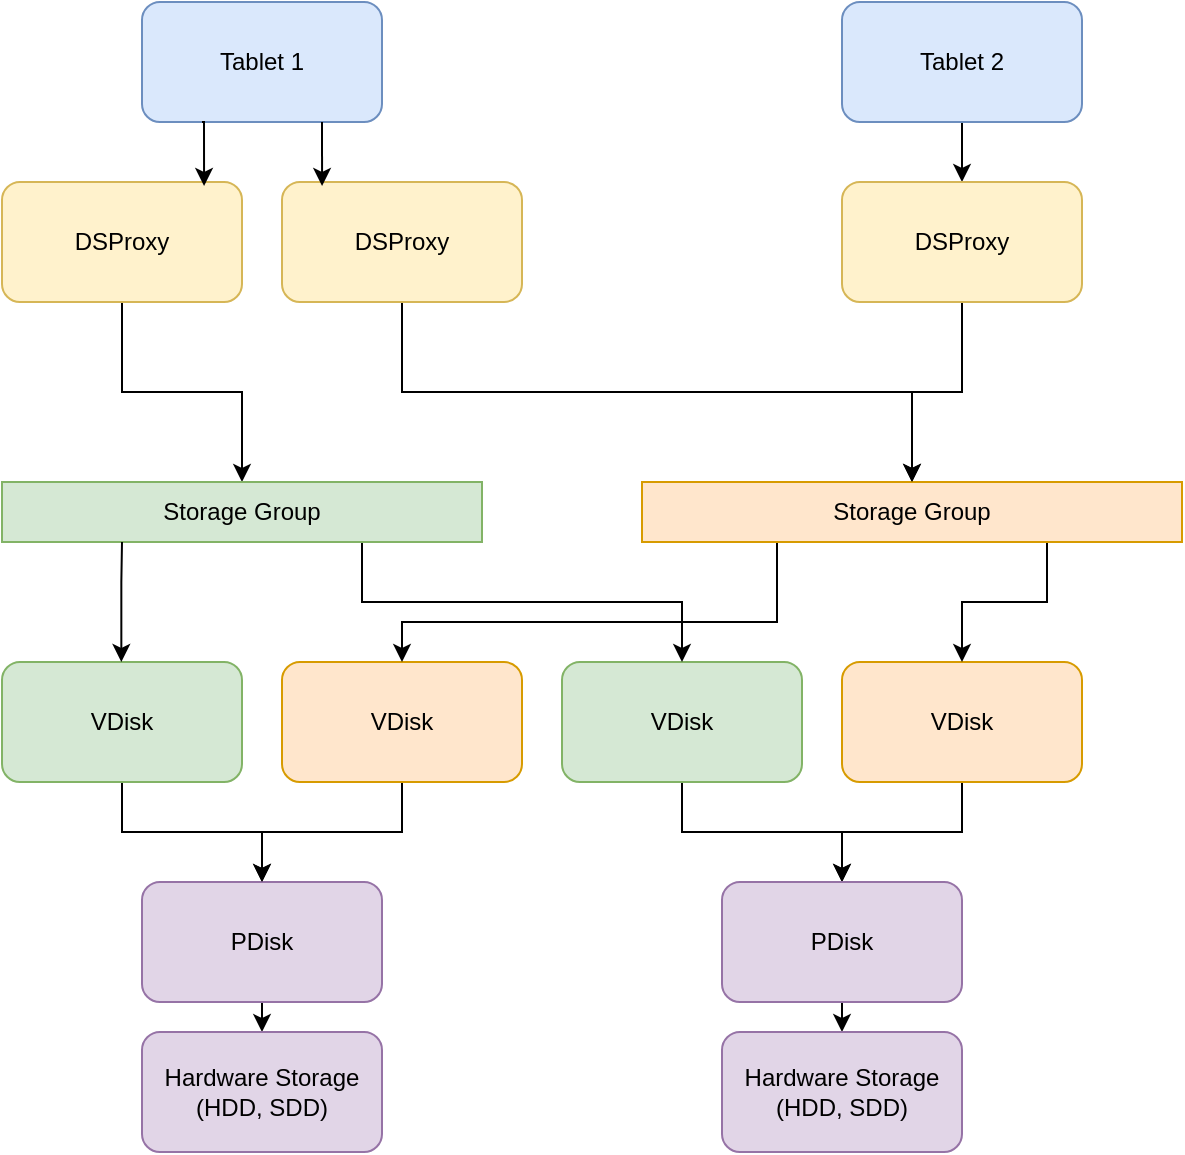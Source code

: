 <mxfile version="28.2.7">
  <diagram name="Страница — 1" id="J0uTW6giYVTPpnwpSZtR">
    <mxGraphModel dx="2066" dy="1062" grid="1" gridSize="10" guides="1" tooltips="1" connect="1" arrows="1" fold="1" page="1" pageScale="1" pageWidth="827" pageHeight="1169" math="0" shadow="0">
      <root>
        <mxCell id="0" />
        <mxCell id="1" parent="0" />
        <mxCell id="Pjcnsb4VpGuC-l-LkhOH-1" value="Tablet 1" style="rounded=1;whiteSpace=wrap;html=1;fillColor=#dae8fc;strokeColor=#6c8ebf;" vertex="1" parent="1">
          <mxGeometry x="190" y="170" width="120" height="60" as="geometry" />
        </mxCell>
        <mxCell id="Pjcnsb4VpGuC-l-LkhOH-2" style="edgeStyle=orthogonalEdgeStyle;rounded=0;orthogonalLoop=1;jettySize=auto;html=1;exitX=0.5;exitY=1;exitDx=0;exitDy=0;" edge="1" parent="1" source="Pjcnsb4VpGuC-l-LkhOH-3" target="Pjcnsb4VpGuC-l-LkhOH-22">
          <mxGeometry relative="1" as="geometry" />
        </mxCell>
        <mxCell id="Pjcnsb4VpGuC-l-LkhOH-3" value="DSProxy" style="rounded=1;whiteSpace=wrap;html=1;fillColor=#fff2cc;strokeColor=#d6b656;" vertex="1" parent="1">
          <mxGeometry x="120" y="260" width="120" height="60" as="geometry" />
        </mxCell>
        <mxCell id="Pjcnsb4VpGuC-l-LkhOH-4" style="edgeStyle=orthogonalEdgeStyle;rounded=0;orthogonalLoop=1;jettySize=auto;html=1;exitX=0.5;exitY=1;exitDx=0;exitDy=0;" edge="1" parent="1" source="Pjcnsb4VpGuC-l-LkhOH-5" target="Pjcnsb4VpGuC-l-LkhOH-23">
          <mxGeometry relative="1" as="geometry" />
        </mxCell>
        <mxCell id="Pjcnsb4VpGuC-l-LkhOH-5" value="DSProxy" style="rounded=1;whiteSpace=wrap;html=1;fillColor=#fff2cc;strokeColor=#d6b656;" vertex="1" parent="1">
          <mxGeometry x="260" y="260" width="120" height="60" as="geometry" />
        </mxCell>
        <mxCell id="Pjcnsb4VpGuC-l-LkhOH-6" style="edgeStyle=orthogonalEdgeStyle;rounded=0;orthogonalLoop=1;jettySize=auto;html=1;exitX=0.25;exitY=1;exitDx=0;exitDy=0;entryX=0.842;entryY=0.033;entryDx=0;entryDy=0;entryPerimeter=0;" edge="1" parent="1" source="Pjcnsb4VpGuC-l-LkhOH-1" target="Pjcnsb4VpGuC-l-LkhOH-3">
          <mxGeometry relative="1" as="geometry" />
        </mxCell>
        <mxCell id="Pjcnsb4VpGuC-l-LkhOH-7" style="edgeStyle=orthogonalEdgeStyle;rounded=0;orthogonalLoop=1;jettySize=auto;html=1;exitX=0.75;exitY=1;exitDx=0;exitDy=0;entryX=0.167;entryY=0.033;entryDx=0;entryDy=0;entryPerimeter=0;" edge="1" parent="1" source="Pjcnsb4VpGuC-l-LkhOH-1" target="Pjcnsb4VpGuC-l-LkhOH-5">
          <mxGeometry relative="1" as="geometry" />
        </mxCell>
        <mxCell id="Pjcnsb4VpGuC-l-LkhOH-38" style="edgeStyle=orthogonalEdgeStyle;rounded=0;orthogonalLoop=1;jettySize=auto;html=1;exitX=0.5;exitY=1;exitDx=0;exitDy=0;entryX=0.5;entryY=0;entryDx=0;entryDy=0;" edge="1" parent="1" source="Pjcnsb4VpGuC-l-LkhOH-9" target="Pjcnsb4VpGuC-l-LkhOH-11">
          <mxGeometry relative="1" as="geometry" />
        </mxCell>
        <mxCell id="Pjcnsb4VpGuC-l-LkhOH-9" value="VDisk" style="rounded=1;whiteSpace=wrap;html=1;fillColor=#d5e8d4;strokeColor=#82b366;" vertex="1" parent="1">
          <mxGeometry x="120" y="500" width="120" height="60" as="geometry" />
        </mxCell>
        <mxCell id="Pjcnsb4VpGuC-l-LkhOH-10" style="edgeStyle=orthogonalEdgeStyle;rounded=0;orthogonalLoop=1;jettySize=auto;html=1;exitX=0.5;exitY=1;exitDx=0;exitDy=0;entryX=0.5;entryY=0;entryDx=0;entryDy=0;" edge="1" parent="1" source="Pjcnsb4VpGuC-l-LkhOH-11" target="Pjcnsb4VpGuC-l-LkhOH-12">
          <mxGeometry relative="1" as="geometry" />
        </mxCell>
        <mxCell id="Pjcnsb4VpGuC-l-LkhOH-11" value="PDisk" style="rounded=1;whiteSpace=wrap;html=1;fillColor=#e1d5e7;strokeColor=#9673a6;" vertex="1" parent="1">
          <mxGeometry x="190" y="610" width="120" height="60" as="geometry" />
        </mxCell>
        <mxCell id="Pjcnsb4VpGuC-l-LkhOH-12" value="Hardware Storage (HDD, SDD)" style="rounded=1;whiteSpace=wrap;html=1;fillColor=#e1d5e7;strokeColor=#9673a6;" vertex="1" parent="1">
          <mxGeometry x="190" y="685" width="120" height="60" as="geometry" />
        </mxCell>
        <mxCell id="Pjcnsb4VpGuC-l-LkhOH-40" style="edgeStyle=orthogonalEdgeStyle;rounded=0;orthogonalLoop=1;jettySize=auto;html=1;exitX=0.5;exitY=1;exitDx=0;exitDy=0;entryX=0.5;entryY=0;entryDx=0;entryDy=0;" edge="1" parent="1" source="Pjcnsb4VpGuC-l-LkhOH-14" target="Pjcnsb4VpGuC-l-LkhOH-20">
          <mxGeometry relative="1" as="geometry" />
        </mxCell>
        <mxCell id="Pjcnsb4VpGuC-l-LkhOH-14" value="VDisk" style="rounded=1;whiteSpace=wrap;html=1;fillColor=#d5e8d4;strokeColor=#82b366;" vertex="1" parent="1">
          <mxGeometry x="400" y="500" width="120" height="60" as="geometry" />
        </mxCell>
        <mxCell id="Pjcnsb4VpGuC-l-LkhOH-39" style="edgeStyle=orthogonalEdgeStyle;rounded=0;orthogonalLoop=1;jettySize=auto;html=1;exitX=0.5;exitY=1;exitDx=0;exitDy=0;entryX=0.5;entryY=0;entryDx=0;entryDy=0;" edge="1" parent="1" source="Pjcnsb4VpGuC-l-LkhOH-16" target="Pjcnsb4VpGuC-l-LkhOH-11">
          <mxGeometry relative="1" as="geometry" />
        </mxCell>
        <mxCell id="Pjcnsb4VpGuC-l-LkhOH-16" value="VDisk" style="rounded=1;whiteSpace=wrap;html=1;fillColor=#ffe6cc;strokeColor=#d79b00;" vertex="1" parent="1">
          <mxGeometry x="260" y="500" width="120" height="60" as="geometry" />
        </mxCell>
        <mxCell id="Pjcnsb4VpGuC-l-LkhOH-41" style="edgeStyle=orthogonalEdgeStyle;rounded=0;orthogonalLoop=1;jettySize=auto;html=1;exitX=0.5;exitY=1;exitDx=0;exitDy=0;" edge="1" parent="1" source="Pjcnsb4VpGuC-l-LkhOH-18" target="Pjcnsb4VpGuC-l-LkhOH-20">
          <mxGeometry relative="1" as="geometry" />
        </mxCell>
        <mxCell id="Pjcnsb4VpGuC-l-LkhOH-18" value="VDisk" style="rounded=1;whiteSpace=wrap;html=1;fillColor=#ffe6cc;strokeColor=#d79b00;" vertex="1" parent="1">
          <mxGeometry x="540" y="500" width="120" height="60" as="geometry" />
        </mxCell>
        <mxCell id="Pjcnsb4VpGuC-l-LkhOH-19" style="edgeStyle=orthogonalEdgeStyle;rounded=0;orthogonalLoop=1;jettySize=auto;html=1;exitX=0.5;exitY=1;exitDx=0;exitDy=0;entryX=0.5;entryY=0;entryDx=0;entryDy=0;" edge="1" parent="1" source="Pjcnsb4VpGuC-l-LkhOH-20" target="Pjcnsb4VpGuC-l-LkhOH-21">
          <mxGeometry relative="1" as="geometry" />
        </mxCell>
        <mxCell id="Pjcnsb4VpGuC-l-LkhOH-20" value="PDisk" style="rounded=1;whiteSpace=wrap;html=1;fillColor=#e1d5e7;strokeColor=#9673a6;" vertex="1" parent="1">
          <mxGeometry x="480" y="610" width="120" height="60" as="geometry" />
        </mxCell>
        <mxCell id="Pjcnsb4VpGuC-l-LkhOH-21" value="Hardware Storage (HDD, SDD)" style="rounded=1;whiteSpace=wrap;html=1;fillColor=#e1d5e7;strokeColor=#9673a6;" vertex="1" parent="1">
          <mxGeometry x="480" y="685" width="120" height="60" as="geometry" />
        </mxCell>
        <mxCell id="Pjcnsb4VpGuC-l-LkhOH-34" style="edgeStyle=orthogonalEdgeStyle;rounded=0;orthogonalLoop=1;jettySize=auto;html=1;exitX=0.75;exitY=1;exitDx=0;exitDy=0;" edge="1" parent="1" source="Pjcnsb4VpGuC-l-LkhOH-22" target="Pjcnsb4VpGuC-l-LkhOH-14">
          <mxGeometry relative="1" as="geometry" />
        </mxCell>
        <mxCell id="Pjcnsb4VpGuC-l-LkhOH-22" value="Storage Group" style="rounded=0;whiteSpace=wrap;html=1;fillColor=#d5e8d4;strokeColor=#82b366;" vertex="1" parent="1">
          <mxGeometry x="120" y="410" width="240" height="30" as="geometry" />
        </mxCell>
        <mxCell id="Pjcnsb4VpGuC-l-LkhOH-35" style="edgeStyle=orthogonalEdgeStyle;rounded=0;orthogonalLoop=1;jettySize=auto;html=1;exitX=0.25;exitY=1;exitDx=0;exitDy=0;entryX=0.5;entryY=0;entryDx=0;entryDy=0;" edge="1" parent="1" source="Pjcnsb4VpGuC-l-LkhOH-23" target="Pjcnsb4VpGuC-l-LkhOH-16">
          <mxGeometry relative="1" as="geometry">
            <Array as="points">
              <mxPoint x="508" y="480" />
              <mxPoint x="320" y="480" />
            </Array>
          </mxGeometry>
        </mxCell>
        <mxCell id="Pjcnsb4VpGuC-l-LkhOH-37" style="edgeStyle=orthogonalEdgeStyle;rounded=0;orthogonalLoop=1;jettySize=auto;html=1;exitX=0.75;exitY=1;exitDx=0;exitDy=0;" edge="1" parent="1" source="Pjcnsb4VpGuC-l-LkhOH-23" target="Pjcnsb4VpGuC-l-LkhOH-18">
          <mxGeometry relative="1" as="geometry" />
        </mxCell>
        <mxCell id="Pjcnsb4VpGuC-l-LkhOH-23" value="Storage Group" style="rounded=0;whiteSpace=wrap;html=1;fillColor=#ffe6cc;strokeColor=#d79b00;" vertex="1" parent="1">
          <mxGeometry x="440" y="410" width="270" height="30" as="geometry" />
        </mxCell>
        <mxCell id="Pjcnsb4VpGuC-l-LkhOH-26" value="" style="endArrow=classic;html=1;rounded=0;exitX=0.25;exitY=1;exitDx=0;exitDy=0;" edge="1" parent="1" source="Pjcnsb4VpGuC-l-LkhOH-22">
          <mxGeometry width="50" height="50" relative="1" as="geometry">
            <mxPoint x="179.67" y="450" as="sourcePoint" />
            <mxPoint x="179.67" y="500" as="targetPoint" />
            <Array as="points">
              <mxPoint x="179.67" y="460" />
            </Array>
          </mxGeometry>
        </mxCell>
        <mxCell id="Pjcnsb4VpGuC-l-LkhOH-44" style="edgeStyle=orthogonalEdgeStyle;rounded=0;orthogonalLoop=1;jettySize=auto;html=1;exitX=0.5;exitY=1;exitDx=0;exitDy=0;entryX=0.5;entryY=0;entryDx=0;entryDy=0;" edge="1" parent="1" source="Pjcnsb4VpGuC-l-LkhOH-42" target="Pjcnsb4VpGuC-l-LkhOH-43">
          <mxGeometry relative="1" as="geometry" />
        </mxCell>
        <mxCell id="Pjcnsb4VpGuC-l-LkhOH-42" value="Tablet 2" style="rounded=1;whiteSpace=wrap;html=1;fillColor=#dae8fc;strokeColor=#6c8ebf;" vertex="1" parent="1">
          <mxGeometry x="540" y="170" width="120" height="60" as="geometry" />
        </mxCell>
        <mxCell id="Pjcnsb4VpGuC-l-LkhOH-45" style="edgeStyle=orthogonalEdgeStyle;rounded=0;orthogonalLoop=1;jettySize=auto;html=1;exitX=0.5;exitY=1;exitDx=0;exitDy=0;" edge="1" parent="1" source="Pjcnsb4VpGuC-l-LkhOH-43" target="Pjcnsb4VpGuC-l-LkhOH-23">
          <mxGeometry relative="1" as="geometry" />
        </mxCell>
        <mxCell id="Pjcnsb4VpGuC-l-LkhOH-43" value="DSProxy" style="rounded=1;whiteSpace=wrap;html=1;fillColor=#fff2cc;strokeColor=#d6b656;" vertex="1" parent="1">
          <mxGeometry x="540" y="260" width="120" height="60" as="geometry" />
        </mxCell>
      </root>
    </mxGraphModel>
  </diagram>
</mxfile>
